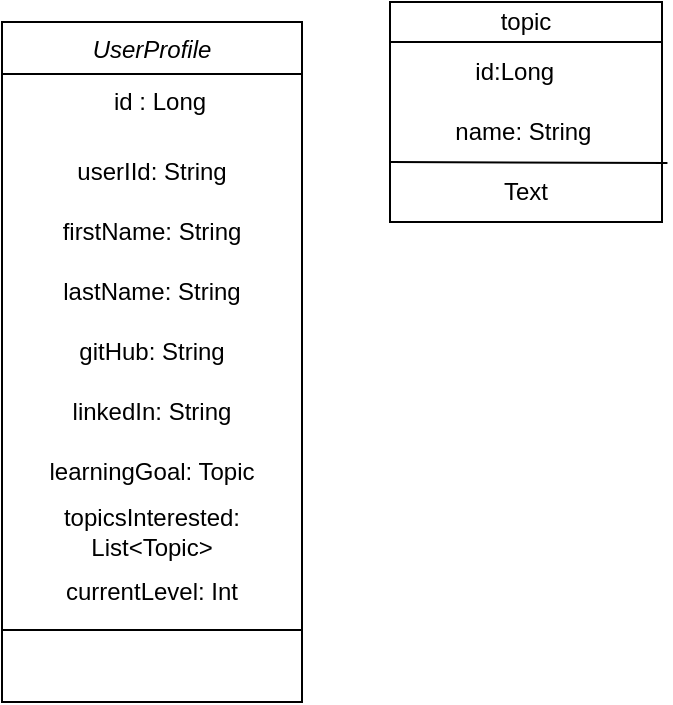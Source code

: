 <mxfile version="27.0.9">
  <diagram id="C5RBs43oDa-KdzZeNtuy" name="Page-1">
    <mxGraphModel dx="1423" dy="624" grid="1" gridSize="10" guides="1" tooltips="1" connect="1" arrows="1" fold="1" page="1" pageScale="1" pageWidth="827" pageHeight="1169" math="0" shadow="0">
      <root>
        <mxCell id="WIyWlLk6GJQsqaUBKTNV-0" />
        <mxCell id="WIyWlLk6GJQsqaUBKTNV-1" parent="WIyWlLk6GJQsqaUBKTNV-0" />
        <mxCell id="zkfFHV4jXpPFQw0GAbJ--0" value="UserProfile" style="swimlane;fontStyle=2;align=center;verticalAlign=top;childLayout=stackLayout;horizontal=1;startSize=26;horizontalStack=0;resizeParent=1;resizeLast=0;collapsible=1;marginBottom=0;rounded=0;shadow=0;strokeWidth=1;" parent="WIyWlLk6GJQsqaUBKTNV-1" vertex="1">
          <mxGeometry x="220" y="140" width="150" height="340" as="geometry">
            <mxRectangle x="230" y="140" width="160" height="26" as="alternateBounds" />
          </mxGeometry>
        </mxCell>
        <mxCell id="zkfFHV4jXpPFQw0GAbJ--1" value="               id : Long&#xa;" style="text;align=left;verticalAlign=top;spacingLeft=4;spacingRight=4;overflow=hidden;rotatable=0;points=[[0,0.5],[1,0.5]];portConstraint=eastwest;" parent="zkfFHV4jXpPFQw0GAbJ--0" vertex="1">
          <mxGeometry y="26" width="150" height="34" as="geometry" />
        </mxCell>
        <mxCell id="THLbTto0o6kbFBg7XoUq-6" value="userIId: String" style="text;html=1;align=center;verticalAlign=middle;whiteSpace=wrap;rounded=0;" vertex="1" parent="zkfFHV4jXpPFQw0GAbJ--0">
          <mxGeometry y="60" width="150" height="30" as="geometry" />
        </mxCell>
        <mxCell id="THLbTto0o6kbFBg7XoUq-7" value="firstName: String" style="text;html=1;align=center;verticalAlign=middle;whiteSpace=wrap;rounded=0;" vertex="1" parent="zkfFHV4jXpPFQw0GAbJ--0">
          <mxGeometry y="90" width="150" height="30" as="geometry" />
        </mxCell>
        <mxCell id="THLbTto0o6kbFBg7XoUq-8" value="lastName: String" style="text;html=1;align=center;verticalAlign=middle;whiteSpace=wrap;rounded=0;" vertex="1" parent="zkfFHV4jXpPFQw0GAbJ--0">
          <mxGeometry y="120" width="150" height="30" as="geometry" />
        </mxCell>
        <mxCell id="THLbTto0o6kbFBg7XoUq-10" value="gitHub: String" style="text;html=1;align=center;verticalAlign=middle;whiteSpace=wrap;rounded=0;" vertex="1" parent="zkfFHV4jXpPFQw0GAbJ--0">
          <mxGeometry y="150" width="150" height="30" as="geometry" />
        </mxCell>
        <mxCell id="THLbTto0o6kbFBg7XoUq-11" value="linkedIn: String" style="text;html=1;align=center;verticalAlign=middle;whiteSpace=wrap;rounded=0;" vertex="1" parent="zkfFHV4jXpPFQw0GAbJ--0">
          <mxGeometry y="180" width="150" height="30" as="geometry" />
        </mxCell>
        <mxCell id="THLbTto0o6kbFBg7XoUq-12" value="learningGoal: Topic" style="text;html=1;align=center;verticalAlign=middle;whiteSpace=wrap;rounded=0;" vertex="1" parent="zkfFHV4jXpPFQw0GAbJ--0">
          <mxGeometry y="210" width="150" height="30" as="geometry" />
        </mxCell>
        <mxCell id="THLbTto0o6kbFBg7XoUq-13" value="topicsInterested: List&amp;lt;Topic&amp;gt;" style="text;html=1;align=center;verticalAlign=middle;whiteSpace=wrap;rounded=0;" vertex="1" parent="zkfFHV4jXpPFQw0GAbJ--0">
          <mxGeometry y="240" width="150" height="30" as="geometry" />
        </mxCell>
        <mxCell id="THLbTto0o6kbFBg7XoUq-14" value="currentLevel: Int" style="text;html=1;align=center;verticalAlign=middle;whiteSpace=wrap;rounded=0;" vertex="1" parent="zkfFHV4jXpPFQw0GAbJ--0">
          <mxGeometry y="270" width="150" height="30" as="geometry" />
        </mxCell>
        <mxCell id="zkfFHV4jXpPFQw0GAbJ--4" value="" style="line;html=1;strokeWidth=1;align=left;verticalAlign=middle;spacingTop=-1;spacingLeft=3;spacingRight=3;rotatable=0;labelPosition=right;points=[];portConstraint=eastwest;" parent="zkfFHV4jXpPFQw0GAbJ--0" vertex="1">
          <mxGeometry y="300" width="150" height="8" as="geometry" />
        </mxCell>
        <mxCell id="THLbTto0o6kbFBg7XoUq-0" value="topic" style="swimlane;fontStyle=0;childLayout=stackLayout;horizontal=1;startSize=20;horizontalStack=0;resizeParent=1;resizeParentMax=0;resizeLast=0;collapsible=1;marginBottom=0;whiteSpace=wrap;html=1;" vertex="1" parent="WIyWlLk6GJQsqaUBKTNV-1">
          <mxGeometry x="414" y="130" width="136" height="110" as="geometry" />
        </mxCell>
        <mxCell id="THLbTto0o6kbFBg7XoUq-1" value="&lt;span style=&quot;white-space: pre;&quot;&gt;&#x9;&amp;nbsp;&lt;/span&gt;&amp;nbsp; id:Long" style="text;strokeColor=none;fillColor=none;align=left;verticalAlign=middle;spacingLeft=4;spacingRight=4;overflow=hidden;points=[[0,0.5],[1,0.5]];portConstraint=eastwest;rotatable=0;whiteSpace=wrap;html=1;" vertex="1" parent="THLbTto0o6kbFBg7XoUq-0">
          <mxGeometry y="20" width="136" height="30" as="geometry" />
        </mxCell>
        <mxCell id="THLbTto0o6kbFBg7XoUq-2" value="&lt;span style=&quot;white-space: pre;&quot;&gt;&#x9;&lt;/span&gt;name: String" style="text;strokeColor=none;fillColor=none;align=left;verticalAlign=middle;spacingLeft=4;spacingRight=4;overflow=hidden;points=[[0,0.5],[1,0.5]];portConstraint=eastwest;rotatable=0;whiteSpace=wrap;html=1;" vertex="1" parent="THLbTto0o6kbFBg7XoUq-0">
          <mxGeometry y="50" width="136" height="30" as="geometry" />
        </mxCell>
        <mxCell id="THLbTto0o6kbFBg7XoUq-22" value="" style="endArrow=none;html=1;rounded=0;exitX=0;exitY=0;exitDx=0;exitDy=0;entryX=1.02;entryY=1.015;entryDx=0;entryDy=0;entryPerimeter=0;" edge="1" parent="THLbTto0o6kbFBg7XoUq-0" source="THLbTto0o6kbFBg7XoUq-19" target="THLbTto0o6kbFBg7XoUq-2">
          <mxGeometry width="50" height="50" relative="1" as="geometry">
            <mxPoint x="16" y="120" as="sourcePoint" />
            <mxPoint x="66" y="70" as="targetPoint" />
          </mxGeometry>
        </mxCell>
        <mxCell id="THLbTto0o6kbFBg7XoUq-19" value="Text" style="text;html=1;align=center;verticalAlign=middle;whiteSpace=wrap;rounded=0;" vertex="1" parent="THLbTto0o6kbFBg7XoUq-0">
          <mxGeometry y="80" width="136" height="30" as="geometry" />
        </mxCell>
      </root>
    </mxGraphModel>
  </diagram>
</mxfile>
